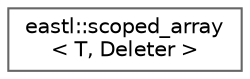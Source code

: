 digraph "类继承关系图"
{
 // LATEX_PDF_SIZE
  bgcolor="transparent";
  edge [fontname=Helvetica,fontsize=10,labelfontname=Helvetica,labelfontsize=10];
  node [fontname=Helvetica,fontsize=10,shape=box,height=0.2,width=0.4];
  rankdir="LR";
  Node0 [id="Node000000",label="eastl::scoped_array\l\< T, Deleter \>",height=0.2,width=0.4,color="grey40", fillcolor="white", style="filled",URL="$classeastl_1_1scoped__array.html",tooltip=" "];
}
